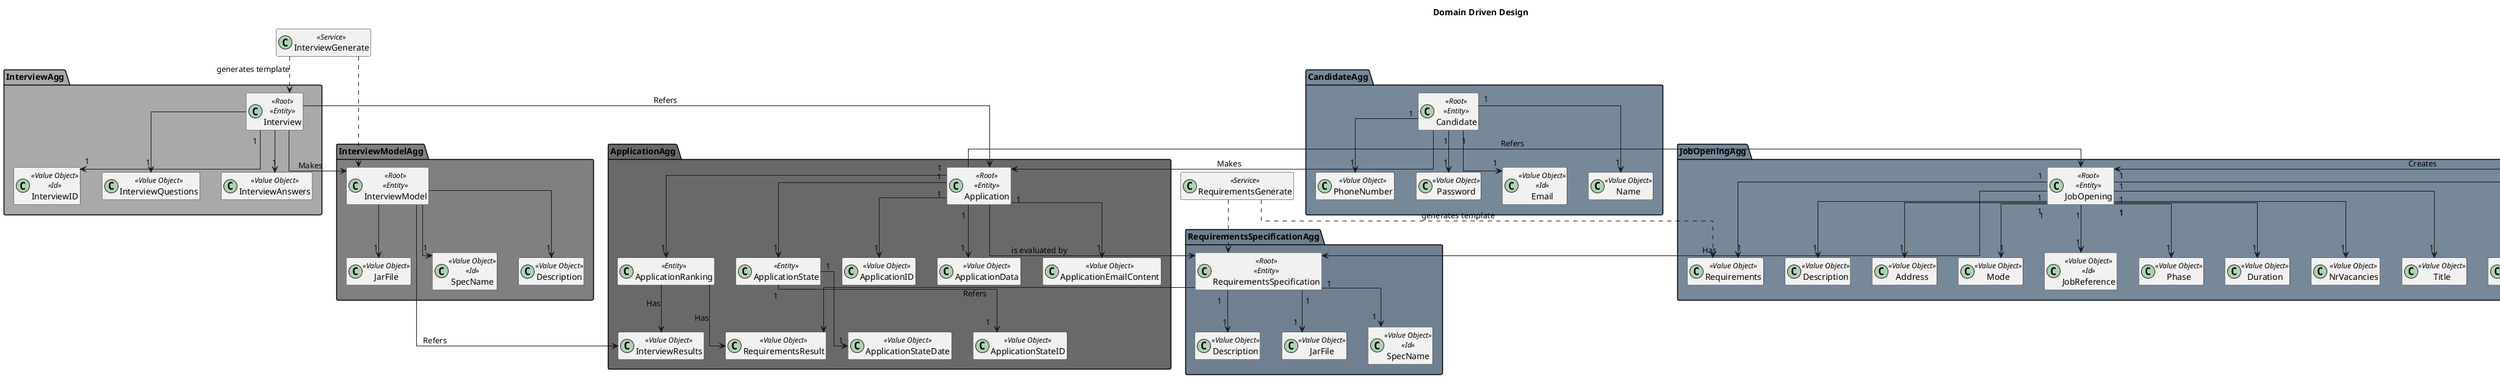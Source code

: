 @startuml
'https://plantuml.com/class-diagram

hide field
hide methods

title Domain Driven Design
skinparam linetype ortho

package InterviewAgg #A9A9A9 {

    class Interview<<Root>><<Entity>>
    class InterviewID<<Value Object>><<Id>>
    class InterviewQuestions<<Value Object>>
    class InterviewAnswers<<Value Object>>

    Interview "1" --> "1" InterviewID
    Interview-->"1"InterviewQuestions
    Interview-->"1"InterviewAnswers

}

package InterviewModelAgg #808080 {

    class InterviewModel<<Root>><<Entity>>

    class JarFile<<Value Object>>
    class SpecName<<Value Object>><<Id>>
    class Description<<Value Object>>


    InterviewModel-->"1"JarFile
    InterviewModel-->"1"SpecName
    InterviewModel-->"1"Description


    Interview --> InterviewModel : Makes


}

package ClientAgg #696969 {

    class Client<<Entity>><<Root>>
    class ClientID<<Value Object>><<Id>>
    class Name<<Value Object>>
    class Address<<Value Object>>
    class ClientRepresentative<<Entity>>

    class Email<<Value Object>><<Id>>
    class PhoneNumber<<Value Object>>
    class FullName<<Value Object>>

    class Password<<Value Object>>

    Client "1" --> "1" ClientID
    Client "1" --> "1" Name
    Client "1" --> "1" Address
    Client "1" --> "1" ClientRepresentative

    ClientRepresentative "1" --> "1" Email
    ClientRepresentative "1" --> "1" PhoneNumber
    ClientRepresentative "1" --> "1" FullName
    ClientRepresentative "1" --> "1" Password



}

package JobOpeningAgg #778899 {

    class JobOpening<<Root>><<Entity>>
    class JobReference<<Value Object>><<Id>>
    class Phase<<Value Object>>
    class Duration<<Value Object>>
    class NrVacancies<<Value Object>>
    class Title<<Value Object>>
    class ContractType<<Value Object>>
    class Description<<Value Object>>
    class Address<<Value Object>>
    class Mode<<Value Object>>
    class Requirements<<Value Object>>

    JobOpening "1" --> "1" JobReference
    JobOpening "1" --> "1" Phase
    JobOpening "1" --> "1" Duration
    JobOpening "1" --> "1" NrVacancies
    JobOpening "1" --> "1" Title
    JobOpening "1" --> "1" ContractType
    JobOpening "1" --> "1" Description
    JobOpening "1" --> "1" Address
    JobOpening "1" --> "1" Mode
    JobOpening "1" --> "1" Requirements

    Client --> JobOpening : Creates


}

package RequirementsSpecificationAgg #708090 {

    class RequirementsSpecification<<Root>><<Entity>>
    class JarFile<<Value Object>>
    class SpecName<<Value Object>><<Id>>
    class Description<<Value Object>>

    RequirementsSpecification "1" --> "1" JarFile
    RequirementsSpecification "1" --> "1" SpecName
    RequirementsSpecification "1" --> "1" Description

    JobOpening --> RequirementsSpecification : Has


}

class RequirementsGenerate<<Service>>
RequirementsGenerate ..> RequirementsSpecification
RequirementsGenerate ..> Requirements : generates template

class InterviewGenerate<<Service>>
InterviewGenerate ..> InterviewModel
InterviewGenerate ..> Interview : generates template

package CandidateAgg #778899 {

    class Candidate<<Root>><<Entity>>
    class Email<<Value Object>><<Id>>
    class Name<<Value Object>>
    class PhoneNumber<<Value Object>>
    class Password<<Value Object>>

    Candidate "1" --> "1" Email
    Candidate "1" --> "1" Name
    Candidate "1" --> "1" PhoneNumber
    Candidate "1" --> "1" Password

}

package ApplicationAgg #696969 {

    class Application<<Root>><<Entity>>
    class ApplicationID<<Value Object>>
    class ApplicationData<<Value Object>>
    class ApplicationEmailContent<<Value Object>>
    class ApplicationState<<Entity>>
    class ApplicationStateID <<Value Object>>
    class ApplicationRanking<<Entity>>
    class RequirementsResult<<Value Object>>
    class InterviewResults<<Value Object>>
    class ApplicationStateDate<<Value Object>>

    Application "1" --> "1" ApplicationID
    Application "1" --> "1" ApplicationState
    Application "1" --> "1" ApplicationData
    Application "1" --> "1" ApplicationEmailContent
    Application "1" --> "1" ApplicationRanking
    ApplicationState "1" --> "1" ApplicationStateDate
    ApplicationState "1" --> "1" ApplicationStateID

    Candidate --> Application : Makes
    Application --> JobOpening : Refers

    Application --> RequirementsSpecification : is evaluated by
    Interview-->Application : Refers
    ApplicationRanking --> InterviewResults : Has
    ApplicationRanking --> RequirementsResult : Has

    InterviewModel --> InterviewResults : Refers
    RequirementsSpecification --> RequirementsResult : Refers



}




@enduml